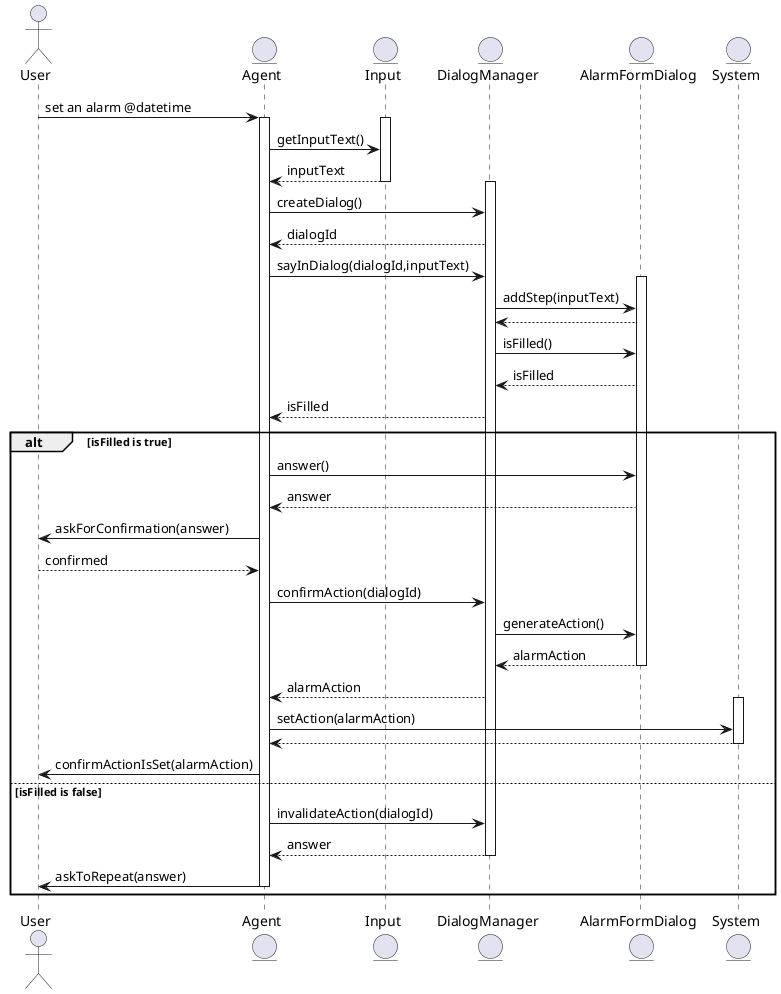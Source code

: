 @startuml
actor User
entity Agent as Assistant
entity Input
entity DialogManager
entity AlarmFormDialog as NLU
entity System

User -> Assistant : set an alarm @datetime
activate Assistant
activate Input
Assistant -> Input : getInputText()
Assistant <-- Input : inputText
deactivate Input
activate DialogManager
Assistant -> DialogManager : createDialog()
Assistant <-- DialogManager : dialogId
Assistant -> DialogManager : sayInDialog(dialogId,inputText)
activate NLU
DialogManager -> NLU : addStep(inputText)
DialogManager <-- NLU
DialogManager -> NLU : isFilled()
DialogManager <-- NLU : isFilled
Assistant <-- DialogManager : isFilled
alt isFilled is true
Assistant -> NLU : answer()
Assistant <-- NLU : answer
User <- Assistant : askForConfirmation(answer)
User --> Assistant : confirmed
Assistant -> DialogManager : confirmAction(dialogId)
DialogManager -> NLU : generateAction()
DialogManager <-- NLU : alarmAction
deactivate NLU
Assistant <-- DialogManager : alarmAction
activate System
Assistant -> System  : setAction(alarmAction)
Assistant <-- System
deactivate System
User <- Assistant : confirmActionIsSet(alarmAction)
else isFilled is false
Assistant -> DialogManager : invalidateAction(dialogId)
Assistant <-- DialogManager : answer
deactivate DialogManager
User <- Assistant : askToRepeat(answer)
deactivate Assistant
end


@enduml
